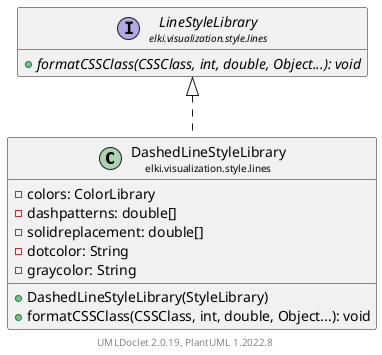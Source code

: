 @startuml
    remove .*\.(Instance|Par|Parameterizer|Factory)$
    set namespaceSeparator none
    hide empty fields
    hide empty methods

    class "<size:14>DashedLineStyleLibrary\n<size:10>elki.visualization.style.lines" as elki.visualization.style.lines.DashedLineStyleLibrary [[DashedLineStyleLibrary.html]] {
        -colors: ColorLibrary
        -dashpatterns: double[]
        -solidreplacement: double[]
        -dotcolor: String
        -graycolor: String
        +DashedLineStyleLibrary(StyleLibrary)
        +formatCSSClass(CSSClass, int, double, Object...): void
    }

    interface "<size:14>LineStyleLibrary\n<size:10>elki.visualization.style.lines" as elki.visualization.style.lines.LineStyleLibrary [[LineStyleLibrary.html]] {
        {abstract} +formatCSSClass(CSSClass, int, double, Object...): void
    }

    elki.visualization.style.lines.LineStyleLibrary <|.. elki.visualization.style.lines.DashedLineStyleLibrary

    center footer UMLDoclet 2.0.19, PlantUML 1.2022.8
@enduml

